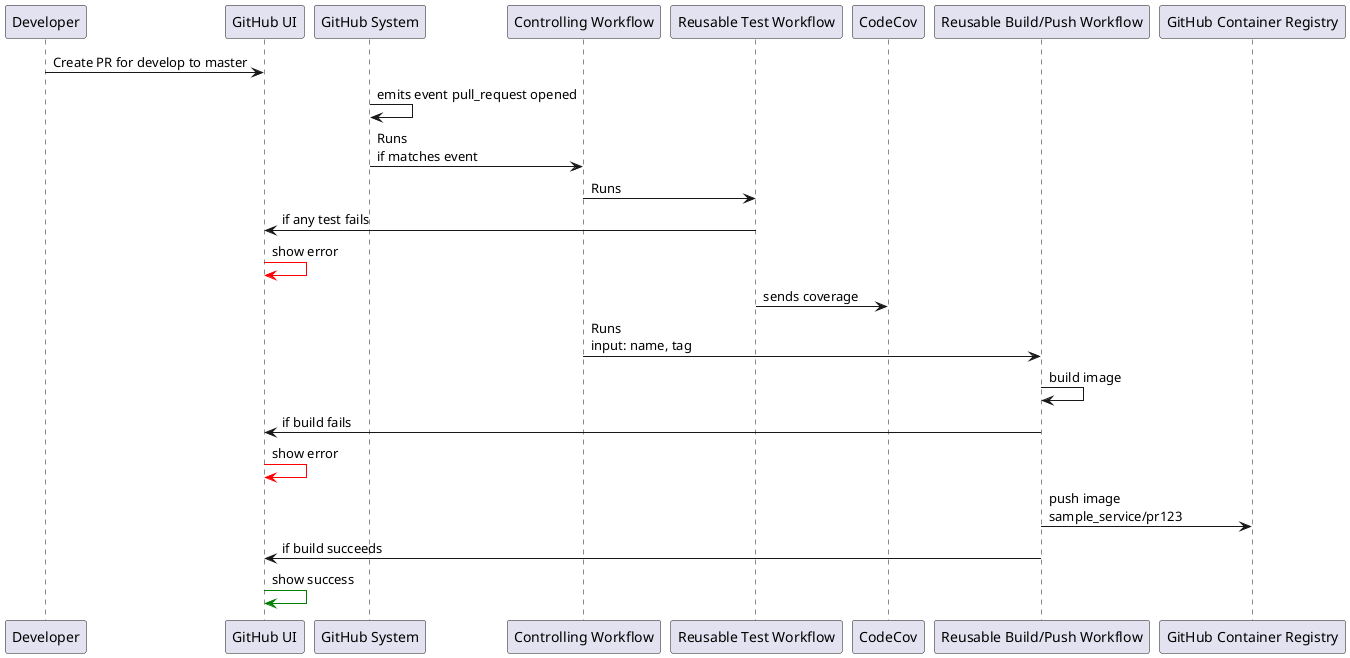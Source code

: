 @startuml

Developer -> "GitHub UI": Create PR for develop to master
"GitHub System" -> "GitHub System": emits event pull_request opened
"GitHub System" -> "Controlling Workflow": Runs\nif matches event
"Controlling Workflow" -> "Reusable Test Workflow": Runs
"Reusable Test Workflow" -> "GitHub UI": if any test fails
"GitHub UI" -[#red]> "GitHub UI": show error
"Reusable Test Workflow" -> "CodeCov": sends coverage
"Controlling Workflow" -> "Reusable Build/Push Workflow": Runs\ninput: name, tag
"Reusable Build/Push Workflow" -> "Reusable Build/Push Workflow": build image
"Reusable Build/Push Workflow" -> "GitHub UI": if build fails
"GitHub UI" -[#red]> "GitHub UI": show error
"Reusable Build/Push Workflow" -> "GitHub Container Registry": push image\nsample_service/pr123
"Reusable Build/Push Workflow" -> "GitHub UI": if build succeeds
"GitHub UI" -[#green]> "GitHub UI": show success

@enduml